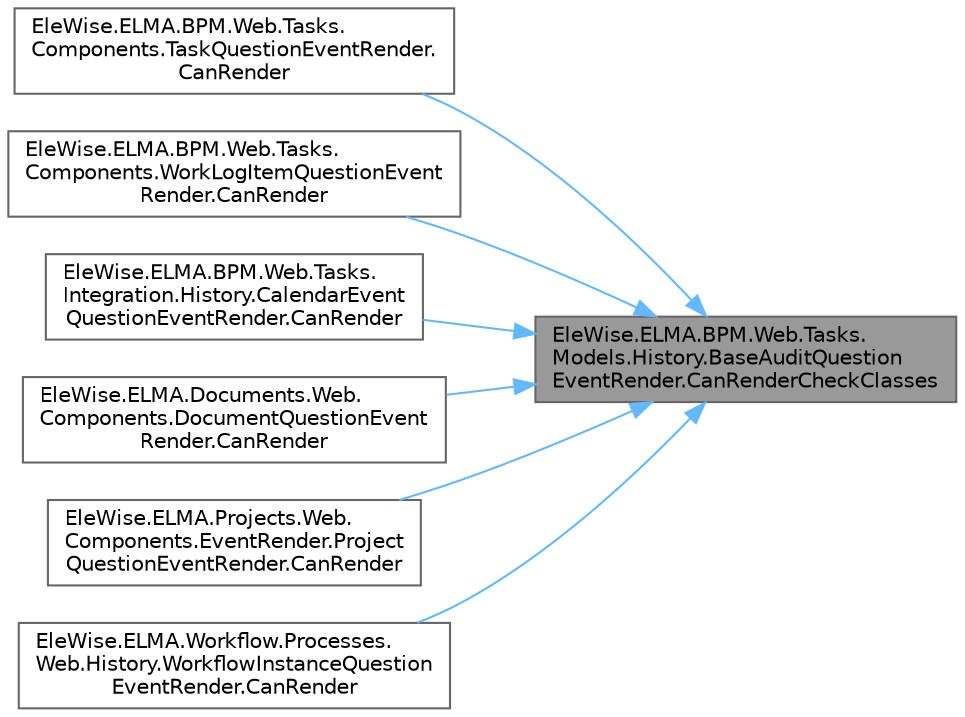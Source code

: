 digraph "EleWise.ELMA.BPM.Web.Tasks.Models.History.BaseAuditQuestionEventRender.CanRenderCheckClasses"
{
 // LATEX_PDF_SIZE
  bgcolor="transparent";
  edge [fontname=Helvetica,fontsize=10,labelfontname=Helvetica,labelfontsize=10];
  node [fontname=Helvetica,fontsize=10,shape=box,height=0.2,width=0.4];
  rankdir="RL";
  Node1 [id="Node000001",label="EleWise.ELMA.BPM.Web.Tasks.\lModels.History.BaseAuditQuestion\lEventRender.CanRenderCheckClasses",height=0.2,width=0.4,color="gray40", fillcolor="grey60", style="filled", fontcolor="black",tooltip="Проверить typeUid типа на соответствие с наследниками"];
  Node1 -> Node2 [id="edge1_Node000001_Node000002",dir="back",color="steelblue1",style="solid",tooltip=" "];
  Node2 [id="Node000002",label="EleWise.ELMA.BPM.Web.Tasks.\lComponents.TaskQuestionEventRender.\lCanRender",height=0.2,width=0.4,color="grey40", fillcolor="white", style="filled",URL="$class_ele_wise_1_1_e_l_m_a_1_1_b_p_m_1_1_web_1_1_tasks_1_1_components_1_1_task_question_event_render.html#a652efb37ecf0c9a24b279c28f5bb8bd1",tooltip="Может ли класс обработать данное событие"];
  Node1 -> Node3 [id="edge2_Node000001_Node000003",dir="back",color="steelblue1",style="solid",tooltip=" "];
  Node3 [id="Node000003",label="EleWise.ELMA.BPM.Web.Tasks.\lComponents.WorkLogItemQuestionEvent\lRender.CanRender",height=0.2,width=0.4,color="grey40", fillcolor="white", style="filled",URL="$class_ele_wise_1_1_e_l_m_a_1_1_b_p_m_1_1_web_1_1_tasks_1_1_components_1_1_work_log_item_question_event_render.html#a89af61baa84bf364064dd948361c3eb6",tooltip="Может ли класс обработать данное событие"];
  Node1 -> Node4 [id="edge3_Node000001_Node000004",dir="back",color="steelblue1",style="solid",tooltip=" "];
  Node4 [id="Node000004",label="EleWise.ELMA.BPM.Web.Tasks.\lIntegration.History.CalendarEvent\lQuestionEventRender.CanRender",height=0.2,width=0.4,color="grey40", fillcolor="white", style="filled",URL="$class_ele_wise_1_1_e_l_m_a_1_1_b_p_m_1_1_web_1_1_tasks_1_1_integration_1_1_history_1_1_calendar_event_question_event_render.html#aec2ff9a7275a4d1a1d3f8d310da08dcf",tooltip="Может ли класс обработать данное событие"];
  Node1 -> Node5 [id="edge4_Node000001_Node000005",dir="back",color="steelblue1",style="solid",tooltip=" "];
  Node5 [id="Node000005",label="EleWise.ELMA.Documents.Web.\lComponents.DocumentQuestionEvent\lRender.CanRender",height=0.2,width=0.4,color="grey40", fillcolor="white", style="filled",URL="$class_ele_wise_1_1_e_l_m_a_1_1_documents_1_1_web_1_1_components_1_1_document_question_event_render.html#ac0a58453d4c3f916139325212dae6295",tooltip="Может ли класс обработать данное событие"];
  Node1 -> Node6 [id="edge5_Node000001_Node000006",dir="back",color="steelblue1",style="solid",tooltip=" "];
  Node6 [id="Node000006",label="EleWise.ELMA.Projects.Web.\lComponents.EventRender.Project\lQuestionEventRender.CanRender",height=0.2,width=0.4,color="grey40", fillcolor="white", style="filled",URL="$class_ele_wise_1_1_e_l_m_a_1_1_projects_1_1_web_1_1_components_1_1_event_render_1_1_project_question_event_render.html#a7b4e3de29849eb53f445d2e107820696",tooltip="Может ли класс обработать данное событие"];
  Node1 -> Node7 [id="edge6_Node000001_Node000007",dir="back",color="steelblue1",style="solid",tooltip=" "];
  Node7 [id="Node000007",label="EleWise.ELMA.Workflow.Processes.\lWeb.History.WorkflowInstanceQuestion\lEventRender.CanRender",height=0.2,width=0.4,color="grey40", fillcolor="white", style="filled",URL="$class_ele_wise_1_1_e_l_m_a_1_1_workflow_1_1_processes_1_1_web_1_1_history_1_1_workflow_instance_question_event_render.html#a8f63b165356cea3d393d0580f264d624",tooltip="Может ли класс обработать данное событие"];
}
